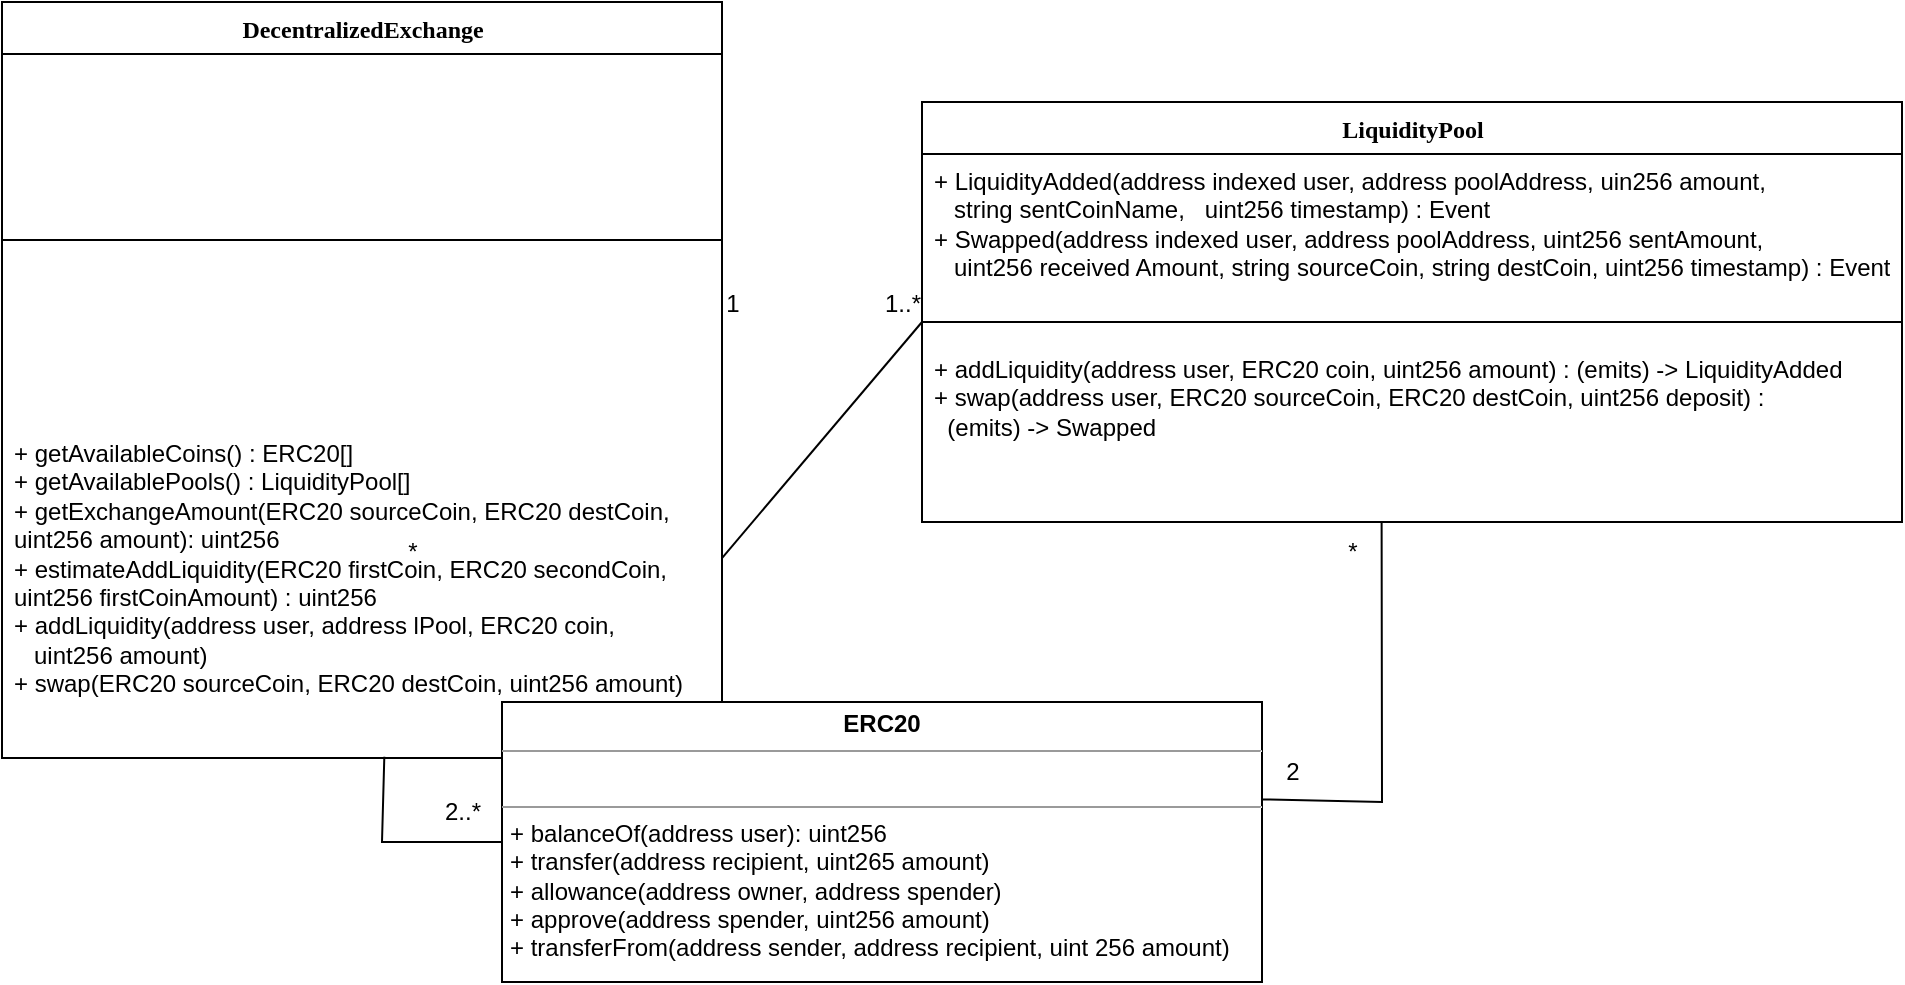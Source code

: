 <mxfile version="26.0.5">
  <diagram name="Page-1" id="6133507b-19e7-1e82-6fc7-422aa6c4b21f">
    <mxGraphModel dx="1109" dy="545" grid="1" gridSize="10" guides="1" tooltips="1" connect="1" arrows="1" fold="1" page="1" pageScale="1" pageWidth="1100" pageHeight="850" background="none" math="0" shadow="0">
      <root>
        <mxCell id="0" />
        <mxCell id="1" parent="0" />
        <mxCell id="78961159f06e98e8-17" value="DecentralizedExchange" style="swimlane;html=1;fontStyle=1;align=center;verticalAlign=top;childLayout=stackLayout;horizontal=1;startSize=26;horizontalStack=0;resizeParent=1;resizeLast=0;collapsible=1;marginBottom=0;swimlaneFillColor=#ffffff;rounded=0;shadow=0;comic=0;labelBackgroundColor=none;strokeWidth=1;fillColor=none;fontFamily=Verdana;fontSize=12" parent="1" vertex="1">
          <mxGeometry x="30" y="40" width="360" height="378" as="geometry" />
        </mxCell>
        <mxCell id="78961159f06e98e8-19" value="" style="line;html=1;strokeWidth=1;fillColor=none;align=left;verticalAlign=middle;spacingTop=-1;spacingLeft=3;spacingRight=3;rotatable=0;labelPosition=right;points=[];portConstraint=eastwest;" parent="78961159f06e98e8-17" vertex="1">
          <mxGeometry y="26" width="360" height="186" as="geometry" />
        </mxCell>
        <mxCell id="78961159f06e98e8-27" value="&lt;div&gt;+ getAvailableCoins() : ERC20[]&lt;/div&gt;&lt;div&gt;+ getAvailablePools() : LiquidityPool[]&lt;/div&gt;&lt;div&gt;+ getExchangeAmount(ERC20 sourceCoin, ERC20 destCoin, uint256 amount): uint256&lt;br&gt;&lt;/div&gt;&lt;div&gt;+ estimateAddLiquidity(ERC20 firstCoin, ERC20 secondCoin, uint256 firstCoinAmount) : uint256&lt;/div&gt;&lt;div&gt;&lt;div&gt;+ addLiquidity(address user, address lPool, ERC20 coin,&lt;/div&gt;&lt;div&gt;&amp;nbsp;&amp;nbsp; uint256 amount)&lt;/div&gt;&lt;/div&gt;&lt;div&gt;+ swap(ERC20 sourceCoin, ERC20 destCoin, uint256 amount)&lt;br&gt;&lt;/div&gt;&lt;div&gt;&lt;br&gt;&lt;/div&gt;&lt;div&gt;&lt;br&gt;&lt;/div&gt;" style="text;html=1;strokeColor=none;fillColor=none;align=left;verticalAlign=top;spacingLeft=4;spacingRight=4;whiteSpace=wrap;overflow=hidden;rotatable=0;points=[[0,0.5],[1,0.5]];portConstraint=eastwest;" parent="78961159f06e98e8-17" vertex="1">
          <mxGeometry y="212" width="360" height="166" as="geometry" />
        </mxCell>
        <mxCell id="78961159f06e98e8-43" value="LiquidityPool" style="swimlane;html=1;fontStyle=1;align=center;verticalAlign=top;childLayout=stackLayout;horizontal=1;startSize=26;horizontalStack=0;resizeParent=1;resizeLast=0;collapsible=1;marginBottom=0;swimlaneFillColor=#ffffff;rounded=0;shadow=0;comic=0;labelBackgroundColor=none;strokeWidth=1;fillColor=none;fontFamily=Verdana;fontSize=12" parent="1" vertex="1">
          <mxGeometry x="490" y="90" width="490" height="210" as="geometry" />
        </mxCell>
        <mxCell id="78961159f06e98e8-44" value="&lt;div&gt;+ LiquidityAdded(address indexed user, address poolAddress, uin256 amount,&lt;/div&gt;&lt;div&gt;&amp;nbsp;&amp;nbsp; string&lt;span style=&quot;white-space: pre;&quot;&gt; &lt;/span&gt;sentCoinName,&amp;nbsp;&amp;nbsp; uint256 timestamp) : Event&lt;br&gt;&lt;/div&gt;&lt;div&gt;&lt;div&gt;+ Swapped(address indexed user, address&lt;span style=&quot;white-space: pre;&quot;&gt; &lt;/span&gt;poolAddress, uint256 sentAmount,&lt;/div&gt;&lt;div&gt;&amp;nbsp;&amp;nbsp; uint256 received Amount, string&lt;span style=&quot;white-space: pre;&quot;&gt; &lt;/span&gt;sourceCoin, string destCoin, uint256 timestamp) : Event&lt;br&gt;&lt;/div&gt;&lt;div&gt;&lt;br&gt;&lt;/div&gt;&lt;div&gt;&lt;br&gt;&lt;/div&gt;&lt;div&gt;&lt;br&gt;&lt;br&gt;&lt;/div&gt;&lt;/div&gt;&lt;div&gt;&lt;br&gt;&lt;/div&gt;&lt;div&gt;&lt;br&gt;&lt;/div&gt;" style="text;html=1;strokeColor=none;fillColor=none;align=left;verticalAlign=top;spacingLeft=4;spacingRight=4;whiteSpace=wrap;overflow=hidden;rotatable=0;points=[[0,0.5],[1,0.5]];portConstraint=eastwest;" parent="78961159f06e98e8-43" vertex="1">
          <mxGeometry y="26" width="490" height="74" as="geometry" />
        </mxCell>
        <mxCell id="78961159f06e98e8-51" value="" style="line;html=1;strokeWidth=1;fillColor=none;align=left;verticalAlign=middle;spacingTop=-1;spacingLeft=3;spacingRight=3;rotatable=0;labelPosition=right;points=[];portConstraint=eastwest;" parent="78961159f06e98e8-43" vertex="1">
          <mxGeometry y="100" width="490" height="20" as="geometry" />
        </mxCell>
        <mxCell id="78961159f06e98e8-52" value="&lt;div&gt;+ addLiquidity(address user, ERC20 coin, uint256 amount) : (emits) -&amp;gt; LiquidityAdded&lt;/div&gt;&lt;div&gt;+ swap(address user, ERC20 sourceCoin, ERC20 destCoin, uint256 deposit) : &lt;br&gt;&lt;/div&gt;&lt;div&gt;&amp;nbsp; (emits) -&amp;gt; Swapped&lt;br&gt;&lt;/div&gt;" style="text;html=1;strokeColor=none;fillColor=none;align=left;verticalAlign=top;spacingLeft=4;spacingRight=4;whiteSpace=wrap;overflow=hidden;rotatable=0;points=[[0,0.5],[1,0.5]];portConstraint=eastwest;" parent="78961159f06e98e8-43" vertex="1">
          <mxGeometry y="120" width="490" height="90" as="geometry" />
        </mxCell>
        <mxCell id="b94bc138ca980ef-1" value="&lt;p style=&quot;margin:0px;margin-top:4px;text-align:center;&quot;&gt;&lt;b&gt;ERC20&lt;/b&gt;&lt;br&gt;&lt;/p&gt;&lt;hr size=&quot;1&quot;&gt;&lt;br&gt;&lt;hr size=&quot;1&quot;&gt;&lt;p style=&quot;margin:0px;margin-left:4px;&quot;&gt;+ balanceOf(address user): uint256&lt;br&gt;+ transfer(address recipient, uint265 amount)&lt;/p&gt;&lt;p style=&quot;margin:0px;margin-left:4px;&quot;&gt;+ allowance(address owner, address spender)&lt;/p&gt;&lt;p style=&quot;margin:0px;margin-left:4px;&quot;&gt;+ approve(address spender, uint256 amount)&lt;/p&gt;&lt;p style=&quot;margin:0px;margin-left:4px;&quot;&gt;+ transferFrom(address sender, address recipient, uint 256 amount)&lt;br&gt;&lt;/p&gt;" style="verticalAlign=top;align=left;overflow=fill;fontSize=12;fontFamily=Helvetica;html=1;rounded=0;shadow=0;comic=0;labelBackgroundColor=none;strokeWidth=1" parent="1" vertex="1">
          <mxGeometry x="280" y="390" width="380" height="140" as="geometry" />
        </mxCell>
        <mxCell id="BwIdKE36BoiiZYAxgu1E-5" value="1..*" style="text;html=1;align=center;verticalAlign=middle;resizable=0;points=[];autosize=1;strokeColor=none;fillColor=none;" parent="1" vertex="1">
          <mxGeometry x="460" y="176" width="40" height="30" as="geometry" />
        </mxCell>
        <mxCell id="BwIdKE36BoiiZYAxgu1E-10" value="" style="endArrow=none;html=1;rounded=0;exitX=1;exitY=0.398;exitDx=0;exitDy=0;exitPerimeter=0;" parent="1" source="78961159f06e98e8-27" edge="1">
          <mxGeometry width="50" height="50" relative="1" as="geometry">
            <mxPoint x="380" y="250" as="sourcePoint" />
            <mxPoint x="490" y="200" as="targetPoint" />
          </mxGeometry>
        </mxCell>
        <mxCell id="BwIdKE36BoiiZYAxgu1E-11" value="1" style="text;html=1;align=center;verticalAlign=middle;resizable=0;points=[];autosize=1;strokeColor=none;fillColor=none;" parent="1" vertex="1">
          <mxGeometry x="380" y="176" width="30" height="30" as="geometry" />
        </mxCell>
        <mxCell id="BwIdKE36BoiiZYAxgu1E-12" value="" style="endArrow=none;html=1;rounded=0;entryX=0.531;entryY=0.996;entryDx=0;entryDy=0;entryPerimeter=0;exitX=0;exitY=0.5;exitDx=0;exitDy=0;" parent="1" source="b94bc138ca980ef-1" target="78961159f06e98e8-27" edge="1">
          <mxGeometry width="50" height="50" relative="1" as="geometry">
            <mxPoint x="300" y="370" as="sourcePoint" />
            <mxPoint x="350" y="320" as="targetPoint" />
            <Array as="points">
              <mxPoint x="220" y="460" />
            </Array>
          </mxGeometry>
        </mxCell>
        <mxCell id="BwIdKE36BoiiZYAxgu1E-13" value="*" style="text;html=1;align=center;verticalAlign=middle;resizable=0;points=[];autosize=1;strokeColor=none;fillColor=none;" parent="1" vertex="1">
          <mxGeometry x="220" y="300" width="30" height="30" as="geometry" />
        </mxCell>
        <mxCell id="BwIdKE36BoiiZYAxgu1E-14" value="2..*" style="text;html=1;align=center;verticalAlign=middle;resizable=0;points=[];autosize=1;strokeColor=none;fillColor=none;" parent="1" vertex="1">
          <mxGeometry x="240" y="430" width="40" height="30" as="geometry" />
        </mxCell>
        <mxCell id="BwIdKE36BoiiZYAxgu1E-19" value="" style="endArrow=none;html=1;rounded=0;entryX=0.469;entryY=1.004;entryDx=0;entryDy=0;entryPerimeter=0;exitX=0.016;exitY=0.957;exitDx=0;exitDy=0;exitPerimeter=0;" parent="1" source="BwIdKE36BoiiZYAxgu1E-21" target="78961159f06e98e8-52" edge="1">
          <mxGeometry width="50" height="50" relative="1" as="geometry">
            <mxPoint x="590" y="400" as="sourcePoint" />
            <mxPoint x="640" y="350" as="targetPoint" />
            <Array as="points">
              <mxPoint x="720" y="440" />
            </Array>
          </mxGeometry>
        </mxCell>
        <mxCell id="BwIdKE36BoiiZYAxgu1E-20" value="*" style="text;html=1;align=center;verticalAlign=middle;resizable=0;points=[];autosize=1;strokeColor=none;fillColor=none;" parent="1" vertex="1">
          <mxGeometry x="690" y="300" width="30" height="30" as="geometry" />
        </mxCell>
        <mxCell id="BwIdKE36BoiiZYAxgu1E-21" value="2" style="text;html=1;align=center;verticalAlign=middle;resizable=0;points=[];autosize=1;strokeColor=none;fillColor=none;" parent="1" vertex="1">
          <mxGeometry x="660" y="410" width="30" height="30" as="geometry" />
        </mxCell>
      </root>
    </mxGraphModel>
  </diagram>
</mxfile>
